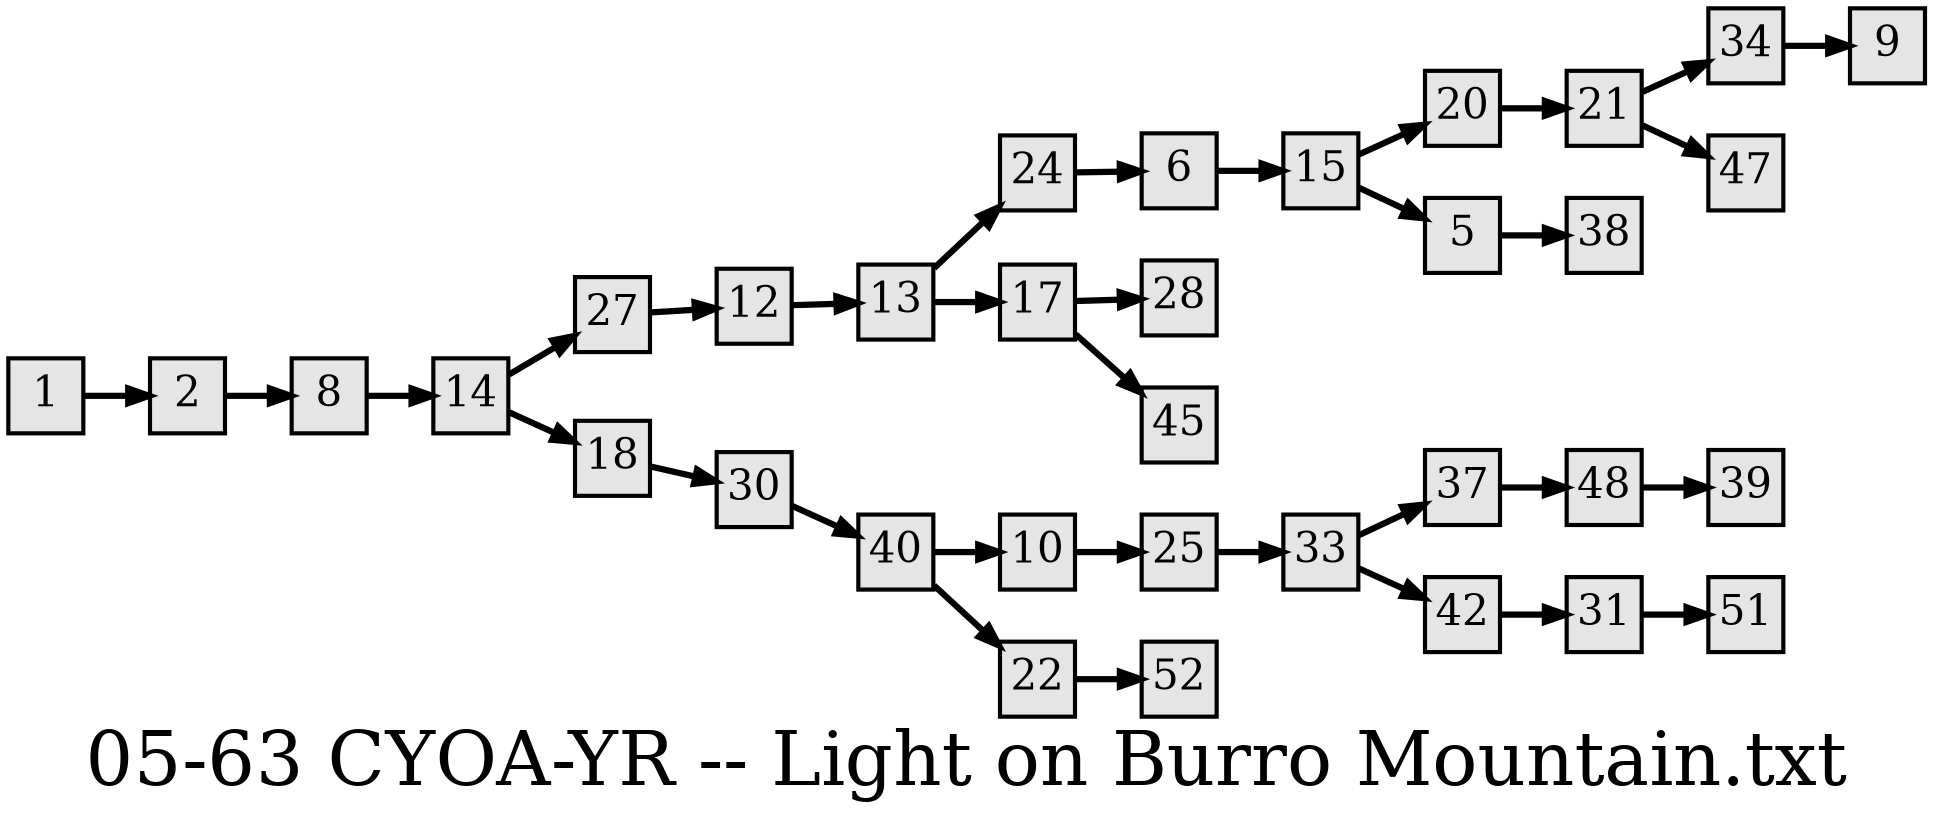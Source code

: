 digraph g{
  graph [ label="05-63 CYOA-YR -- Light on Burro Mountain.txt" rankdir=LR, ordering=out, fontsize=36, nodesep="0.35", ranksep="0.45"];
  node  [shape=rect, penwidth=2, fontsize=20, style=filled, fillcolor=grey90, margin="0,0", labelfloat=true, regular=true, fixedsize=true];
  edge  [labelfloat=true, penwidth=3, fontsize=12];

  1 -> 2;
  2 -> 8;
  5 -> 38;
  6 -> 15;
  8 -> 14;
  10 -> 25;
  12 -> 13;
  13 -> 24;
  13 -> 17;
  14 -> 27;
  14 -> 18;
  15 -> 20;
  15 -> 5;
  17 -> 28;
  17 -> 45;
  18 -> 30;
  20 -> 21;
  21 -> 34;
  21 -> 47;
  22 -> 52;
  24 -> 6;
  25 -> 33;
  27 -> 12;
  30 -> 40;
  31 -> 51;
  33 -> 37;
  33 -> 42;
  34 -> 9;
  37 -> 48;
  40 -> 10;
  40 -> 22;
  42 -> 31;
  48 -> 39;
}

